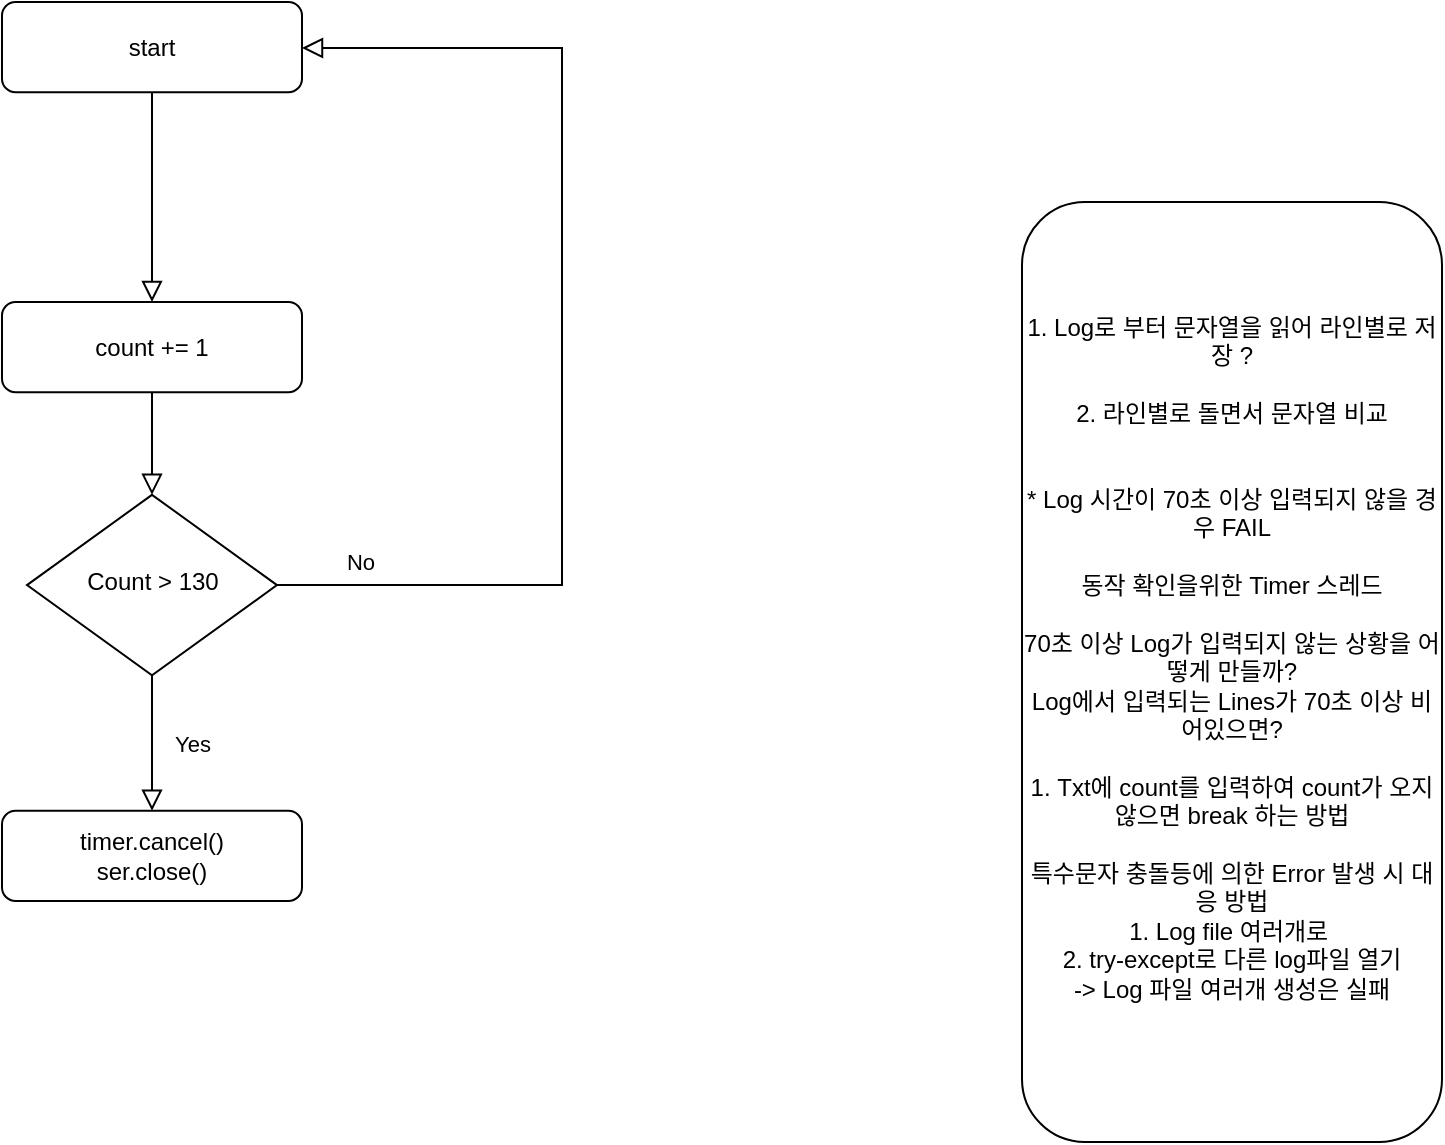 <mxfile>
    <diagram id="C5RBs43oDa-KdzZeNtuy" name="Page-1">
        <mxGraphModel dx="637" dy="423" grid="1" gridSize="10" guides="1" tooltips="1" connect="1" arrows="1" fold="1" page="1" pageScale="1" pageWidth="827" pageHeight="1169" math="0" shadow="0">
            <root>
                <mxCell id="WIyWlLk6GJQsqaUBKTNV-0"/>
                <mxCell id="WIyWlLk6GJQsqaUBKTNV-1" parent="WIyWlLk6GJQsqaUBKTNV-0"/>
                <mxCell id="0" value="1. Log로 부터 문자열을 읽어 라인별로 저장 ?&lt;br&gt;&lt;br&gt;2. 라인별로 돌면서 문자열 비교&lt;br&gt;&lt;br&gt;&lt;br&gt;* Log 시간이 70초 이상 입력되지 않을 경우 FAIL&lt;br&gt;&lt;br&gt;동작 확인을위한 Timer 스레드&lt;br&gt;&lt;br&gt;70초 이상 Log가 입력되지 않는 상황을 어떻게 만들까?&lt;br&gt;Log에서 입력되는 Lines가 70초 이상 비어있으면?&lt;br&gt;&lt;br&gt;1. Txt에 count를 입력하여 count가 오지 않으면 break 하는 방법&lt;br&gt;&lt;br&gt;특수문자 충돌등에 의한 Error 발생 시 대응 방법&lt;br&gt;1. Log file 여러개로&amp;nbsp;&lt;br&gt;2. try-except로 다른 log파일 열기&lt;br&gt;-&amp;gt; Log 파일 여러개 생성은 실패&lt;br&gt;&lt;br&gt;" style="rounded=1;whiteSpace=wrap;html=1;fontSize=12;glass=0;strokeWidth=1;shadow=0;" parent="WIyWlLk6GJQsqaUBKTNV-1" vertex="1">
                    <mxGeometry x="550" y="140" width="210" height="470" as="geometry"/>
                </mxCell>
                <mxCell id="22" value="" style="group" vertex="1" connectable="0" parent="WIyWlLk6GJQsqaUBKTNV-1">
                    <mxGeometry x="40" y="40" width="280" height="449.49" as="geometry"/>
                </mxCell>
                <mxCell id="2" value="start" style="rounded=1;whiteSpace=wrap;html=1;fontSize=12;glass=0;strokeWidth=1;shadow=0;" vertex="1" parent="22">
                    <mxGeometry width="150" height="45.128" as="geometry"/>
                </mxCell>
                <mxCell id="5" value="Count &amp;gt; 130" style="rhombus;whiteSpace=wrap;html=1;shadow=0;fontFamily=Helvetica;fontSize=12;align=center;strokeWidth=1;spacing=6;spacingTop=-4;" vertex="1" parent="22">
                    <mxGeometry x="12.5" y="246.408" width="125" height="90.256" as="geometry"/>
                </mxCell>
                <mxCell id="1" value="" style="rounded=0;html=1;jettySize=auto;orthogonalLoop=1;fontSize=11;endArrow=block;endFill=0;endSize=8;strokeWidth=1;shadow=0;labelBackgroundColor=none;edgeStyle=orthogonalEdgeStyle;" edge="1" parent="22" source="13" target="5">
                    <mxGeometry relative="1" as="geometry">
                        <mxPoint x="75" y="189.998" as="sourcePoint"/>
                        <Array as="points"/>
                    </mxGeometry>
                </mxCell>
                <mxCell id="4" value="No" style="edgeStyle=orthogonalEdgeStyle;rounded=0;html=1;jettySize=auto;orthogonalLoop=1;fontSize=11;endArrow=block;endFill=0;endSize=8;strokeWidth=1;shadow=0;labelBackgroundColor=none;entryX=1;entryY=0.5;entryDx=0;entryDy=0;" edge="1" parent="22" source="5" target="2">
                    <mxGeometry x="-0.846" y="12" relative="1" as="geometry">
                        <mxPoint as="offset"/>
                        <mxPoint x="170" y="23" as="targetPoint"/>
                        <Array as="points">
                            <mxPoint x="280" y="292"/>
                            <mxPoint x="280" y="23"/>
                            <mxPoint x="150" y="23"/>
                        </Array>
                    </mxGeometry>
                </mxCell>
                <mxCell id="3" value="Yes" style="rounded=0;html=1;jettySize=auto;orthogonalLoop=1;fontSize=11;endArrow=block;endFill=0;endSize=8;strokeWidth=1;shadow=0;labelBackgroundColor=none;edgeStyle=orthogonalEdgeStyle;" edge="1" parent="22" source="5" target="10">
                    <mxGeometry y="20" relative="1" as="geometry">
                        <mxPoint as="offset"/>
                        <mxPoint x="75.0" y="381.793" as="targetPoint"/>
                    </mxGeometry>
                </mxCell>
                <mxCell id="10" value="timer.cancel()&lt;br&gt;ser.close()" style="rounded=1;whiteSpace=wrap;html=1;fontSize=12;glass=0;strokeWidth=1;shadow=0;" vertex="1" parent="22">
                    <mxGeometry y="404.362" width="150" height="45.128" as="geometry"/>
                </mxCell>
                <mxCell id="13" value="count += 1" style="rounded=1;whiteSpace=wrap;html=1;fontSize=12;glass=0;strokeWidth=1;shadow=0;" vertex="1" parent="22">
                    <mxGeometry y="150" width="150" height="45.128" as="geometry"/>
                </mxCell>
                <mxCell id="21" value="" style="rounded=0;html=1;jettySize=auto;orthogonalLoop=1;fontSize=11;endArrow=block;endFill=0;endSize=8;strokeWidth=1;shadow=0;labelBackgroundColor=none;edgeStyle=orthogonalEdgeStyle;exitX=0.5;exitY=1;exitDx=0;exitDy=0;entryX=0.5;entryY=0;entryDx=0;entryDy=0;" edge="1" parent="22" source="2" target="13">
                    <mxGeometry relative="1" as="geometry">
                        <mxPoint x="74.58" y="93.588" as="sourcePoint"/>
                        <mxPoint x="60" y="120" as="targetPoint"/>
                    </mxGeometry>
                </mxCell>
            </root>
        </mxGraphModel>
    </diagram>
</mxfile>
